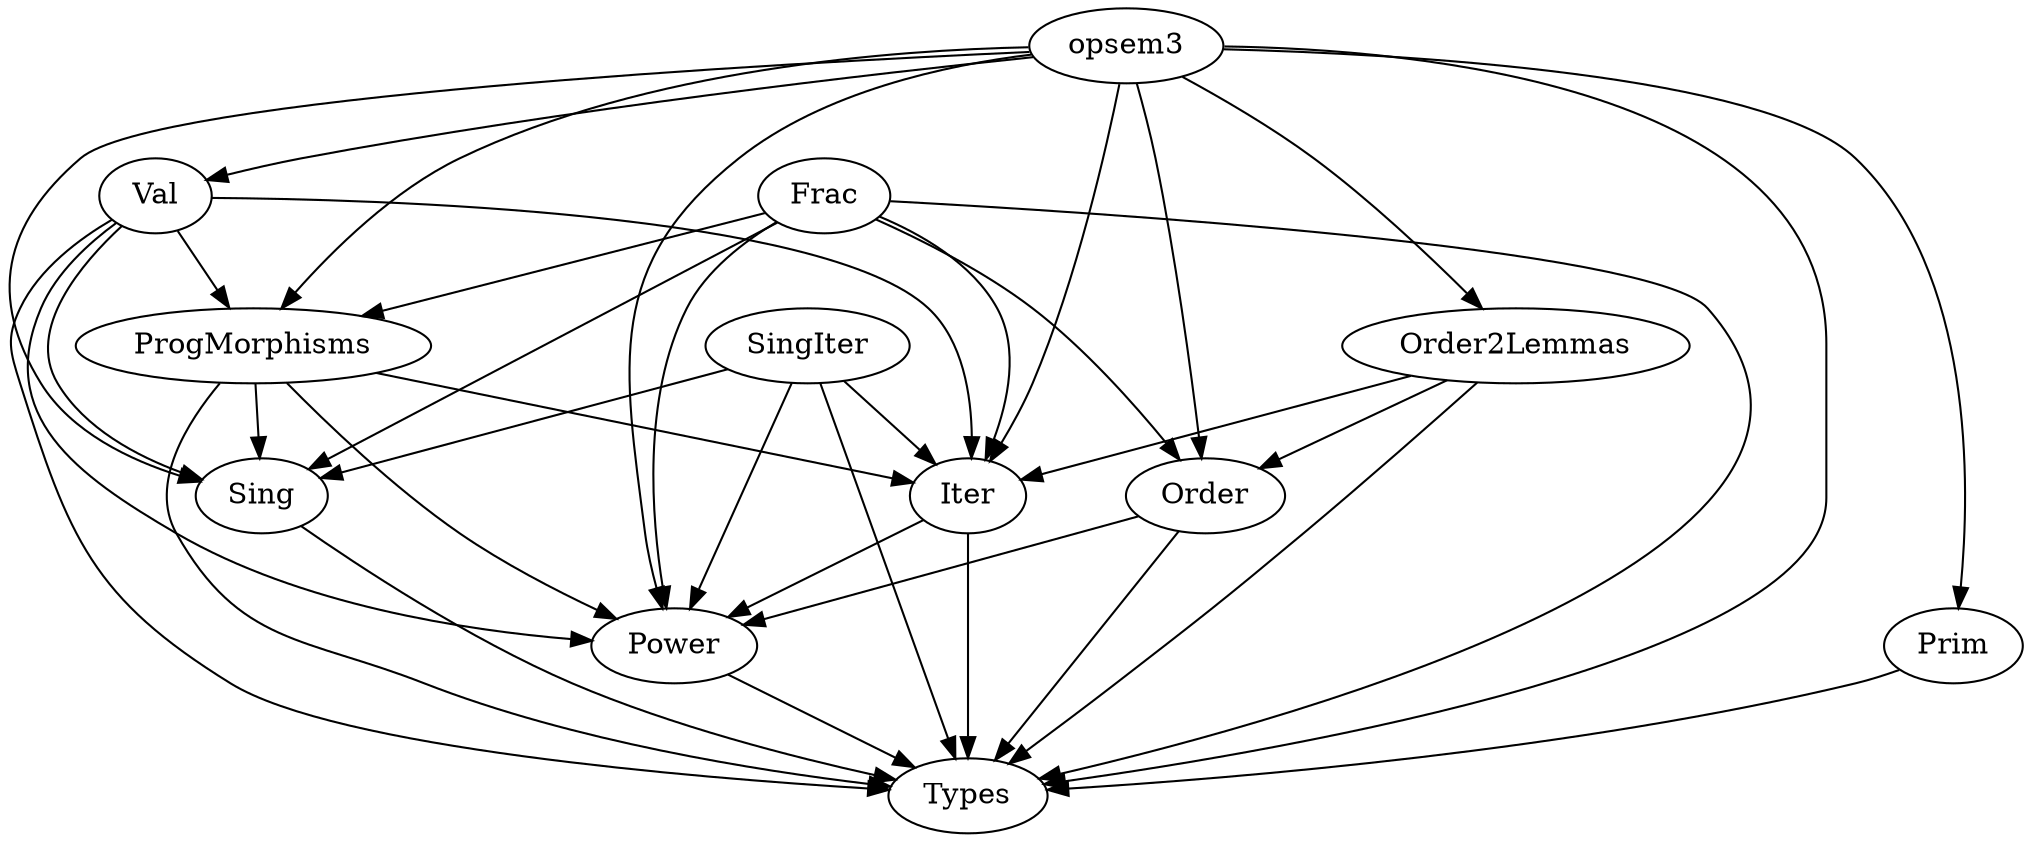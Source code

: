 digraph dependencies {

  opsem3[label="opsem3"];
  Types[label="Types"];
  Iter[label="Iter"];
  SingIter[label="SingIter"];
  Sing[label="Sing"];
  ProgMorphisms[label="ProgMorphisms"];
  Power[label="Power"];
  Val[label="Val"];
  Prim[label="Prim"];
  Order2Lemmas[label="Order2Lemmas"];
  Order[label="Order"];
  Frac[label="Frac"];

  Order2Lemmas -> Types;
  Order2Lemmas -> Iter;
  Order2Lemmas -> Order;
  Power -> Types;
  Prim -> Types;
  ProgMorphisms -> Types;
  ProgMorphisms -> Sing;
  ProgMorphisms -> Iter;
  ProgMorphisms -> Power;
  Sing -> Types;
  SingIter -> Types;
  SingIter -> Sing;
  SingIter -> Iter;
  SingIter -> Power;
  Val -> Types;
  Val -> Iter;
  Val -> Sing;
  Val -> Power;
  Val -> ProgMorphisms;
  Iter -> Types;
  Iter -> Power;
  Order -> Types;
  Order -> Power;
  opsem3 -> Types;
  opsem3 -> Order;
  opsem3 -> Iter;
  opsem3 -> Sing;
  opsem3 -> ProgMorphisms;
  opsem3 -> Power;
  opsem3 -> Val;
  opsem3 -> Prim;
  opsem3 -> Order2Lemmas;
  Frac -> Types;
  Frac -> Power;
  Frac -> Sing;
  Frac -> Iter;
  Frac -> ProgMorphisms;
  Frac -> Order;
}
